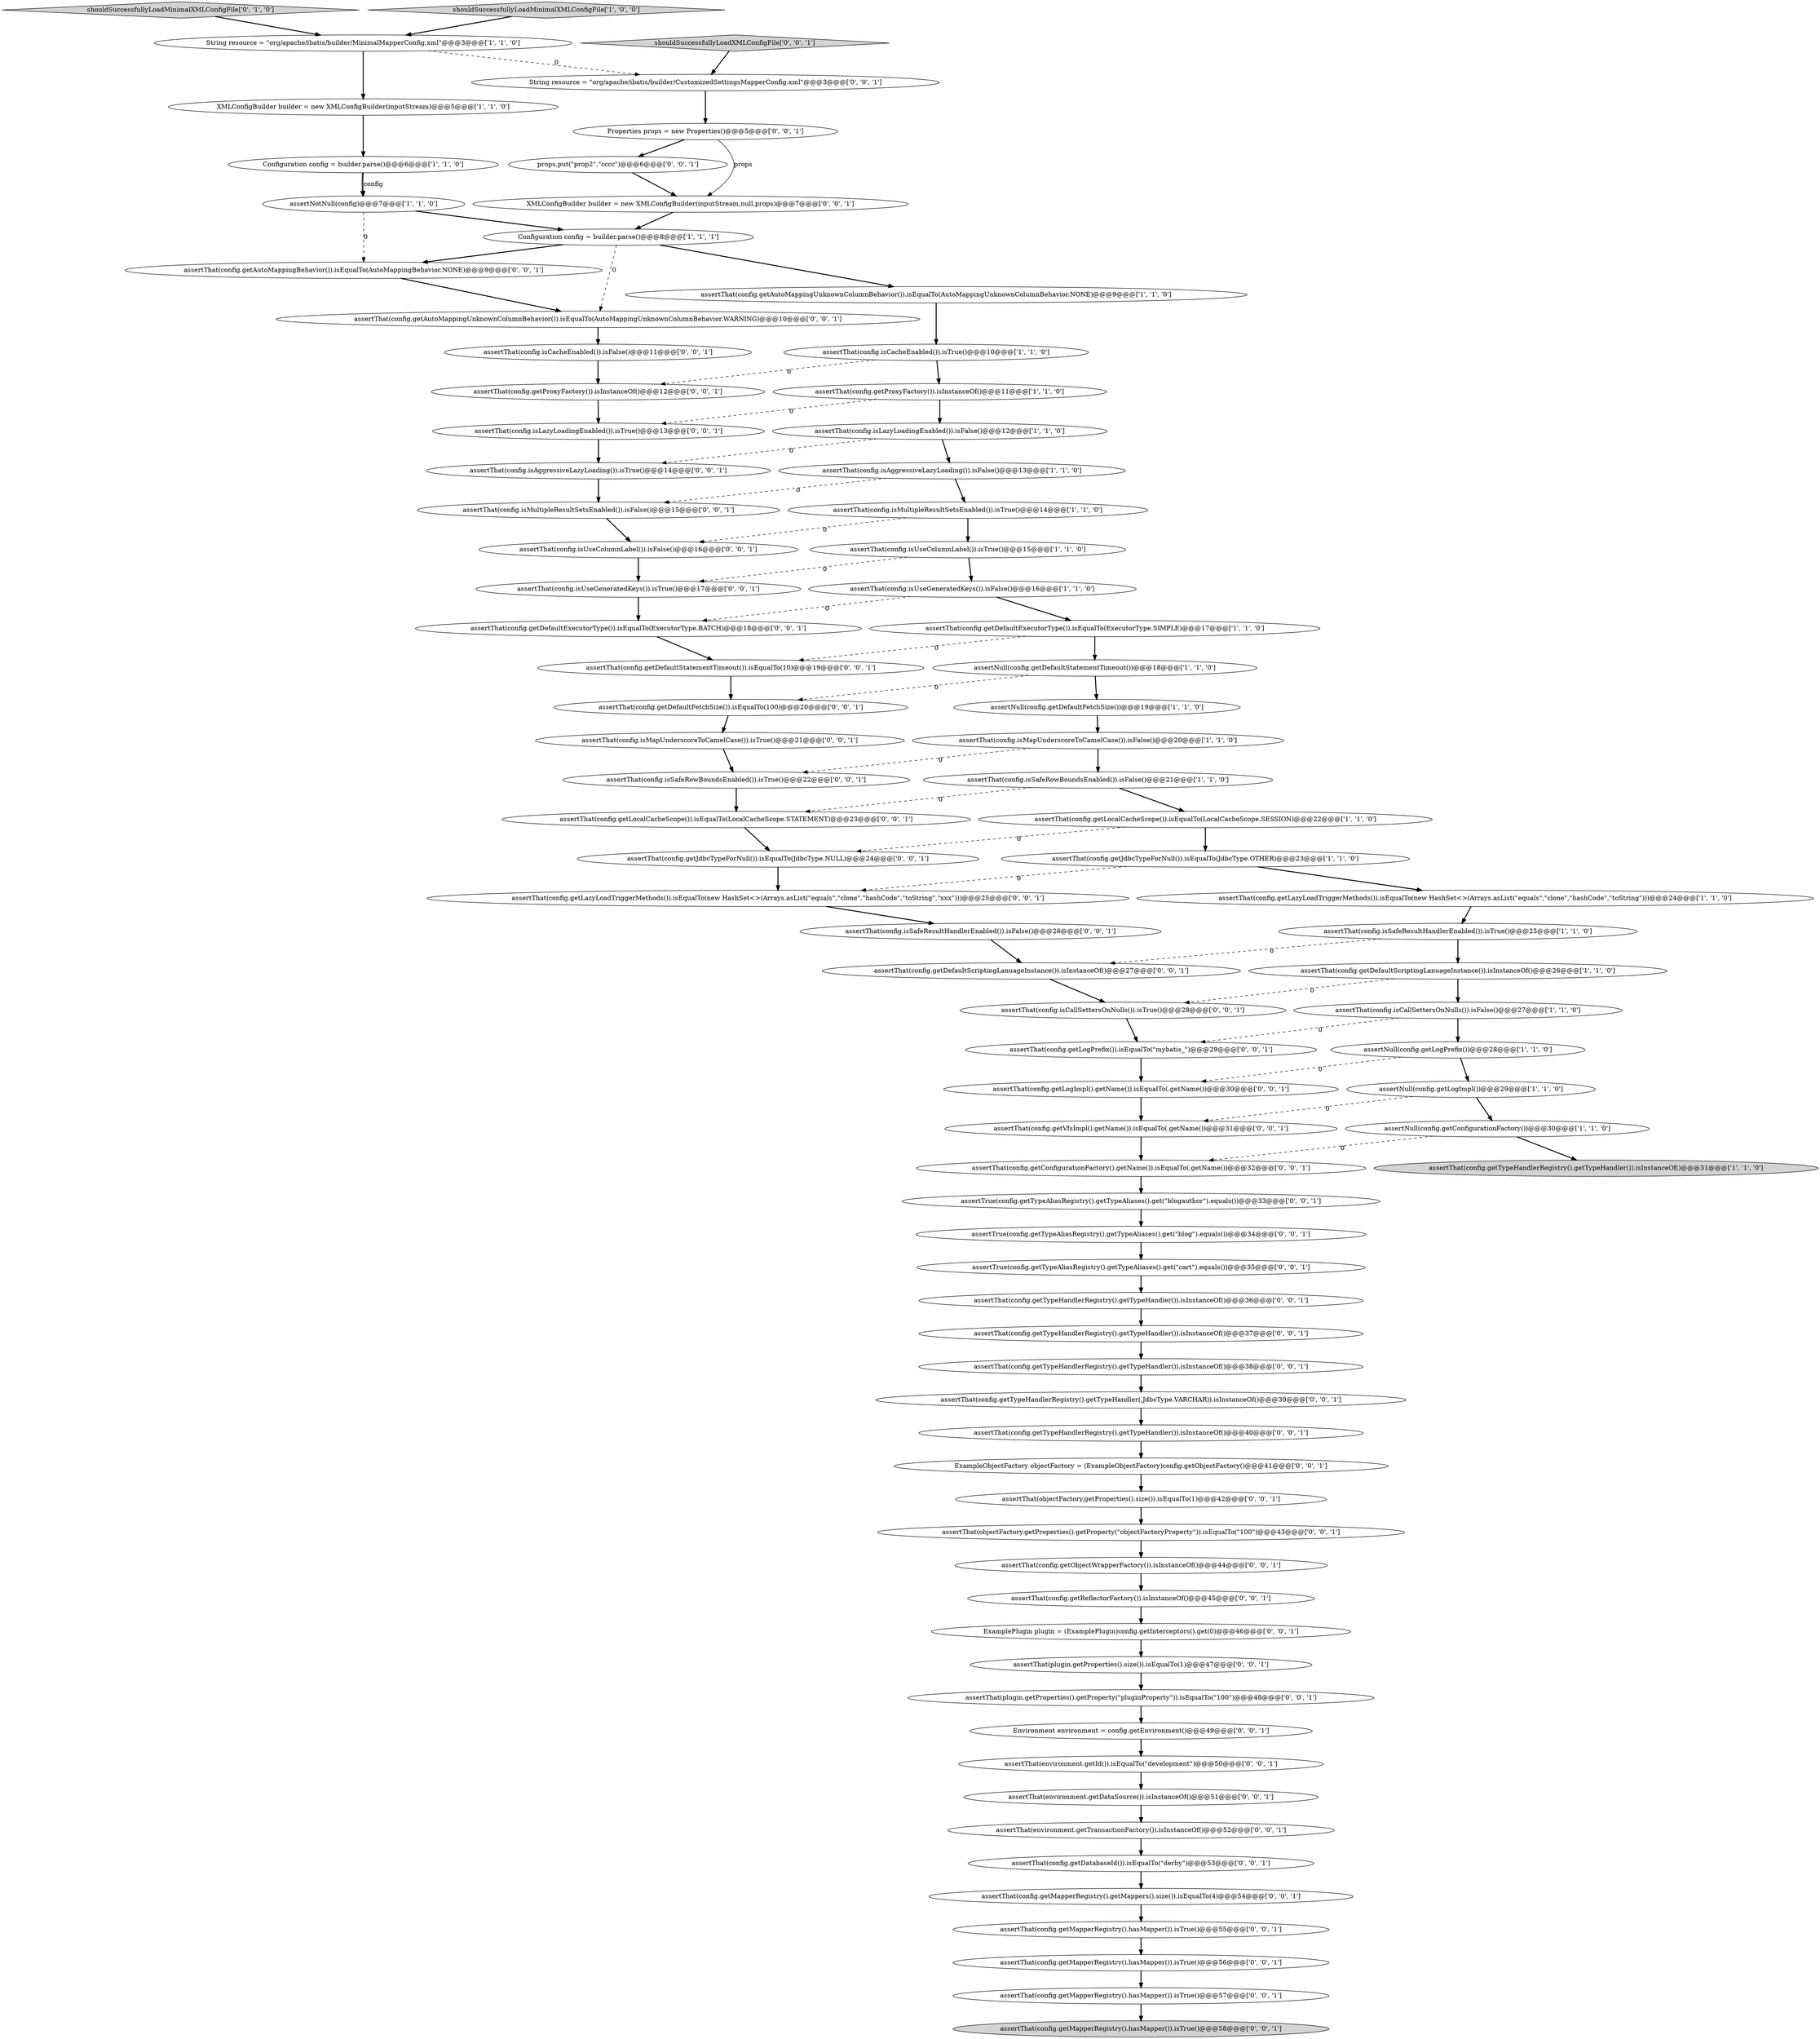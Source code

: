 digraph {
7 [style = filled, label = "XMLConfigBuilder builder = new XMLConfigBuilder(inputStream)@@@5@@@['1', '1', '0']", fillcolor = white, shape = ellipse image = "AAA0AAABBB1BBB"];
2 [style = filled, label = "assertThat(config.isAggressiveLazyLoading()).isFalse()@@@13@@@['1', '1', '0']", fillcolor = white, shape = ellipse image = "AAA0AAABBB1BBB"];
73 [style = filled, label = "assertThat(config.getObjectWrapperFactory()).isInstanceOf()@@@44@@@['0', '0', '1']", fillcolor = white, shape = ellipse image = "AAA0AAABBB3BBB"];
16 [style = filled, label = "assertThat(config.isCallSettersOnNulls()).isFalse()@@@27@@@['1', '1', '0']", fillcolor = white, shape = ellipse image = "AAA0AAABBB1BBB"];
84 [style = filled, label = "assertThat(config.getLogImpl().getName()).isEqualTo(.getName())@@@30@@@['0', '0', '1']", fillcolor = white, shape = ellipse image = "AAA0AAABBB3BBB"];
21 [style = filled, label = "assertThat(config.getLazyLoadTriggerMethods()).isEqualTo(new HashSet<>(Arrays.asList(\"equals\",\"clone\",\"hashCode\",\"toString\")))@@@24@@@['1', '1', '0']", fillcolor = white, shape = ellipse image = "AAA0AAABBB1BBB"];
29 [style = filled, label = "shouldSuccessfullyLoadMinimalXMLConfigFile['0', '1', '0']", fillcolor = lightgray, shape = diamond image = "AAA0AAABBB2BBB"];
72 [style = filled, label = "assertThat(config.isCacheEnabled()).isFalse()@@@11@@@['0', '0', '1']", fillcolor = white, shape = ellipse image = "AAA0AAABBB3BBB"];
60 [style = filled, label = "assertThat(config.getTypeHandlerRegistry().getTypeHandler(,JdbcType.VARCHAR)).isInstanceOf()@@@39@@@['0', '0', '1']", fillcolor = white, shape = ellipse image = "AAA0AAABBB3BBB"];
18 [style = filled, label = "assertThat(config.getDefaultScriptingLanuageInstance()).isInstanceOf()@@@26@@@['1', '1', '0']", fillcolor = white, shape = ellipse image = "AAA0AAABBB1BBB"];
17 [style = filled, label = "assertNull(config.getLogPrefix())@@@28@@@['1', '1', '0']", fillcolor = white, shape = ellipse image = "AAA0AAABBB1BBB"];
19 [style = filled, label = "assertThat(config.getAutoMappingUnknownColumnBehavior()).isEqualTo(AutoMappingUnknownColumnBehavior.NONE)@@@9@@@['1', '1', '0']", fillcolor = white, shape = ellipse image = "AAA0AAABBB1BBB"];
56 [style = filled, label = "assertThat(config.isSafeRowBoundsEnabled()).isTrue()@@@22@@@['0', '0', '1']", fillcolor = white, shape = ellipse image = "AAA0AAABBB3BBB"];
52 [style = filled, label = "assertThat(config.getProxyFactory()).isInstanceOf()@@@12@@@['0', '0', '1']", fillcolor = white, shape = ellipse image = "AAA0AAABBB3BBB"];
75 [style = filled, label = "assertThat(config.getAutoMappingBehavior()).isEqualTo(AutoMappingBehavior.NONE)@@@9@@@['0', '0', '1']", fillcolor = white, shape = ellipse image = "AAA0AAABBB3BBB"];
13 [style = filled, label = "assertThat(config.isUseColumnLabel()).isTrue()@@@15@@@['1', '1', '0']", fillcolor = white, shape = ellipse image = "AAA0AAABBB1BBB"];
71 [style = filled, label = "assertThat(config.getMapperRegistry().hasMapper()).isTrue()@@@58@@@['0', '0', '1']", fillcolor = lightgray, shape = ellipse image = "AAA0AAABBB3BBB"];
44 [style = filled, label = "assertThat(objectFactory.getProperties().size()).isEqualTo(1)@@@42@@@['0', '0', '1']", fillcolor = white, shape = ellipse image = "AAA0AAABBB3BBB"];
40 [style = filled, label = "assertThat(config.getMapperRegistry().hasMapper()).isTrue()@@@55@@@['0', '0', '1']", fillcolor = white, shape = ellipse image = "AAA0AAABBB3BBB"];
31 [style = filled, label = "assertThat(environment.getTransactionFactory()).isInstanceOf()@@@52@@@['0', '0', '1']", fillcolor = white, shape = ellipse image = "AAA0AAABBB3BBB"];
66 [style = filled, label = "assertThat(config.isSafeResultHandlerEnabled()).isFalse()@@@26@@@['0', '0', '1']", fillcolor = white, shape = ellipse image = "AAA0AAABBB3BBB"];
55 [style = filled, label = "assertThat(config.getDefaultFetchSize()).isEqualTo(100)@@@20@@@['0', '0', '1']", fillcolor = white, shape = ellipse image = "AAA0AAABBB3BBB"];
53 [style = filled, label = "assertThat(config.getTypeHandlerRegistry().getTypeHandler()).isInstanceOf()@@@37@@@['0', '0', '1']", fillcolor = white, shape = ellipse image = "AAA0AAABBB3BBB"];
46 [style = filled, label = "assertThat(config.isLazyLoadingEnabled()).isTrue()@@@13@@@['0', '0', '1']", fillcolor = white, shape = ellipse image = "AAA0AAABBB3BBB"];
79 [style = filled, label = "assertThat(config.getDatabaseId()).isEqualTo(\"derby\")@@@53@@@['0', '0', '1']", fillcolor = white, shape = ellipse image = "AAA0AAABBB3BBB"];
15 [style = filled, label = "assertThat(config.isMapUnderscoreToCamelCase()).isFalse()@@@20@@@['1', '1', '0']", fillcolor = white, shape = ellipse image = "AAA0AAABBB1BBB"];
58 [style = filled, label = "assertTrue(config.getTypeAliasRegistry().getTypeAliases().get(\"blogauthor\").equals())@@@33@@@['0', '0', '1']", fillcolor = white, shape = ellipse image = "AAA0AAABBB3BBB"];
74 [style = filled, label = "assertThat(environment.getDataSource()).isInstanceOf()@@@51@@@['0', '0', '1']", fillcolor = white, shape = ellipse image = "AAA0AAABBB3BBB"];
39 [style = filled, label = "assertThat(config.getTypeHandlerRegistry().getTypeHandler()).isInstanceOf()@@@38@@@['0', '0', '1']", fillcolor = white, shape = ellipse image = "AAA0AAABBB3BBB"];
76 [style = filled, label = "assertThat(config.getLocalCacheScope()).isEqualTo(LocalCacheScope.STATEMENT)@@@23@@@['0', '0', '1']", fillcolor = white, shape = ellipse image = "AAA0AAABBB3BBB"];
1 [style = filled, label = "assertThat(config.isLazyLoadingEnabled()).isFalse()@@@12@@@['1', '1', '0']", fillcolor = white, shape = ellipse image = "AAA0AAABBB1BBB"];
68 [style = filled, label = "assertThat(config.getLazyLoadTriggerMethods()).isEqualTo(new HashSet<>(Arrays.asList(\"equals\",\"clone\",\"hashCode\",\"toString\",\"xxx\")))@@@25@@@['0', '0', '1']", fillcolor = white, shape = ellipse image = "AAA0AAABBB3BBB"];
41 [style = filled, label = "String resource = \"org/apache/ibatis/builder/CustomizedSettingsMapperConfig.xml\"@@@3@@@['0', '0', '1']", fillcolor = white, shape = ellipse image = "AAA0AAABBB3BBB"];
22 [style = filled, label = "assertThat(config.getProxyFactory()).isInstanceOf()@@@11@@@['1', '1', '0']", fillcolor = white, shape = ellipse image = "AAA0AAABBB1BBB"];
49 [style = filled, label = "assertTrue(config.getTypeAliasRegistry().getTypeAliases().get(\"blog\").equals())@@@34@@@['0', '0', '1']", fillcolor = white, shape = ellipse image = "AAA0AAABBB3BBB"];
81 [style = filled, label = "props.put(\"prop2\",\"cccc\")@@@6@@@['0', '0', '1']", fillcolor = white, shape = ellipse image = "AAA0AAABBB3BBB"];
54 [style = filled, label = "assertThat(config.getAutoMappingUnknownColumnBehavior()).isEqualTo(AutoMappingUnknownColumnBehavior.WARNING)@@@10@@@['0', '0', '1']", fillcolor = white, shape = ellipse image = "AAA0AAABBB3BBB"];
11 [style = filled, label = "Configuration config = builder.parse()@@@8@@@['1', '1', '1']", fillcolor = white, shape = ellipse image = "AAA0AAABBB1BBB"];
14 [style = filled, label = "assertNull(config.getConfigurationFactory())@@@30@@@['1', '1', '0']", fillcolor = white, shape = ellipse image = "AAA0AAABBB1BBB"];
9 [style = filled, label = "assertThat(config.isMultipleResultSetsEnabled()).isTrue()@@@14@@@['1', '1', '0']", fillcolor = white, shape = ellipse image = "AAA0AAABBB1BBB"];
10 [style = filled, label = "assertNull(config.getDefaultStatementTimeout())@@@18@@@['1', '1', '0']", fillcolor = white, shape = ellipse image = "AAA0AAABBB1BBB"];
70 [style = filled, label = "assertThat(config.getMapperRegistry().hasMapper()).isTrue()@@@57@@@['0', '0', '1']", fillcolor = white, shape = ellipse image = "AAA0AAABBB3BBB"];
64 [style = filled, label = "ExampleObjectFactory objectFactory = (ExampleObjectFactory)config.getObjectFactory()@@@41@@@['0', '0', '1']", fillcolor = white, shape = ellipse image = "AAA0AAABBB3BBB"];
67 [style = filled, label = "assertThat(plugin.getProperties().getProperty(\"pluginProperty\")).isEqualTo(\"100\")@@@48@@@['0', '0', '1']", fillcolor = white, shape = ellipse image = "AAA0AAABBB3BBB"];
61 [style = filled, label = "assertThat(config.isMultipleResultSetsEnabled()).isFalse()@@@15@@@['0', '0', '1']", fillcolor = white, shape = ellipse image = "AAA0AAABBB3BBB"];
0 [style = filled, label = "assertThat(config.isCacheEnabled()).isTrue()@@@10@@@['1', '1', '0']", fillcolor = white, shape = ellipse image = "AAA0AAABBB1BBB"];
5 [style = filled, label = "assertNull(config.getDefaultFetchSize())@@@19@@@['1', '1', '0']", fillcolor = white, shape = ellipse image = "AAA0AAABBB1BBB"];
63 [style = filled, label = "Properties props = new Properties()@@@5@@@['0', '0', '1']", fillcolor = white, shape = ellipse image = "AAA0AAABBB3BBB"];
69 [style = filled, label = "assertThat(config.getMapperRegistry().getMappers().size()).isEqualTo(4)@@@54@@@['0', '0', '1']", fillcolor = white, shape = ellipse image = "AAA0AAABBB3BBB"];
23 [style = filled, label = "assertThat(config.getLocalCacheScope()).isEqualTo(LocalCacheScope.SESSION)@@@22@@@['1', '1', '0']", fillcolor = white, shape = ellipse image = "AAA0AAABBB1BBB"];
83 [style = filled, label = "assertThat(config.isAggressiveLazyLoading()).isTrue()@@@14@@@['0', '0', '1']", fillcolor = white, shape = ellipse image = "AAA0AAABBB3BBB"];
25 [style = filled, label = "shouldSuccessfullyLoadMinimalXMLConfigFile['1', '0', '0']", fillcolor = lightgray, shape = diamond image = "AAA0AAABBB1BBB"];
35 [style = filled, label = "assertThat(config.isUseGeneratedKeys()).isTrue()@@@17@@@['0', '0', '1']", fillcolor = white, shape = ellipse image = "AAA0AAABBB3BBB"];
12 [style = filled, label = "assertThat(config.isUseGeneratedKeys()).isFalse()@@@16@@@['1', '1', '0']", fillcolor = white, shape = ellipse image = "AAA0AAABBB1BBB"];
80 [style = filled, label = "assertThat(config.getMapperRegistry().hasMapper()).isTrue()@@@56@@@['0', '0', '1']", fillcolor = white, shape = ellipse image = "AAA0AAABBB3BBB"];
45 [style = filled, label = "assertThat(config.getReflectorFactory()).isInstanceOf()@@@45@@@['0', '0', '1']", fillcolor = white, shape = ellipse image = "AAA0AAABBB3BBB"];
47 [style = filled, label = "assertThat(environment.getId()).isEqualTo(\"development\")@@@50@@@['0', '0', '1']", fillcolor = white, shape = ellipse image = "AAA0AAABBB3BBB"];
77 [style = filled, label = "ExamplePlugin plugin = (ExamplePlugin)config.getInterceptors().get(0)@@@46@@@['0', '0', '1']", fillcolor = white, shape = ellipse image = "AAA0AAABBB3BBB"];
27 [style = filled, label = "assertThat(config.getDefaultExecutorType()).isEqualTo(ExecutorType.SIMPLE)@@@17@@@['1', '1', '0']", fillcolor = white, shape = ellipse image = "AAA0AAABBB1BBB"];
26 [style = filled, label = "assertNotNull(config)@@@7@@@['1', '1', '0']", fillcolor = white, shape = ellipse image = "AAA0AAABBB1BBB"];
59 [style = filled, label = "assertThat(config.getVfsImpl().getName()).isEqualTo(.getName())@@@31@@@['0', '0', '1']", fillcolor = white, shape = ellipse image = "AAA0AAABBB3BBB"];
20 [style = filled, label = "String resource = \"org/apache/ibatis/builder/MinimalMapperConfig.xml\"@@@3@@@['1', '1', '0']", fillcolor = white, shape = ellipse image = "AAA0AAABBB1BBB"];
3 [style = filled, label = "assertThat(config.getJdbcTypeForNull()).isEqualTo(JdbcType.OTHER)@@@23@@@['1', '1', '0']", fillcolor = white, shape = ellipse image = "AAA0AAABBB1BBB"];
24 [style = filled, label = "assertThat(config.getTypeHandlerRegistry().getTypeHandler()).isInstanceOf()@@@31@@@['1', '1', '0']", fillcolor = lightgray, shape = ellipse image = "AAA0AAABBB1BBB"];
32 [style = filled, label = "assertThat(config.getConfigurationFactory().getName()).isEqualTo(.getName())@@@32@@@['0', '0', '1']", fillcolor = white, shape = ellipse image = "AAA0AAABBB3BBB"];
34 [style = filled, label = "assertThat(config.isCallSettersOnNulls()).isTrue()@@@28@@@['0', '0', '1']", fillcolor = white, shape = ellipse image = "AAA0AAABBB3BBB"];
6 [style = filled, label = "assertThat(config.isSafeRowBoundsEnabled()).isFalse()@@@21@@@['1', '1', '0']", fillcolor = white, shape = ellipse image = "AAA0AAABBB1BBB"];
48 [style = filled, label = "shouldSuccessfullyLoadXMLConfigFile['0', '0', '1']", fillcolor = lightgray, shape = diamond image = "AAA0AAABBB3BBB"];
50 [style = filled, label = "assertThat(config.getJdbcTypeForNull()).isEqualTo(JdbcType.NULL)@@@24@@@['0', '0', '1']", fillcolor = white, shape = ellipse image = "AAA0AAABBB3BBB"];
62 [style = filled, label = "assertThat(config.getTypeHandlerRegistry().getTypeHandler()).isInstanceOf()@@@40@@@['0', '0', '1']", fillcolor = white, shape = ellipse image = "AAA0AAABBB3BBB"];
82 [style = filled, label = "XMLConfigBuilder builder = new XMLConfigBuilder(inputStream,null,props)@@@7@@@['0', '0', '1']", fillcolor = white, shape = ellipse image = "AAA0AAABBB3BBB"];
8 [style = filled, label = "assertNull(config.getLogImpl())@@@29@@@['1', '1', '0']", fillcolor = white, shape = ellipse image = "AAA0AAABBB1BBB"];
57 [style = filled, label = "assertThat(config.getDefaultStatementTimeout()).isEqualTo(10)@@@19@@@['0', '0', '1']", fillcolor = white, shape = ellipse image = "AAA0AAABBB3BBB"];
30 [style = filled, label = "assertThat(config.getTypeHandlerRegistry().getTypeHandler()).isInstanceOf()@@@36@@@['0', '0', '1']", fillcolor = white, shape = ellipse image = "AAA0AAABBB3BBB"];
78 [style = filled, label = "Environment environment = config.getEnvironment()@@@49@@@['0', '0', '1']", fillcolor = white, shape = ellipse image = "AAA0AAABBB3BBB"];
33 [style = filled, label = "assertThat(config.getDefaultScriptingLanuageInstance()).isInstanceOf()@@@27@@@['0', '0', '1']", fillcolor = white, shape = ellipse image = "AAA0AAABBB3BBB"];
38 [style = filled, label = "assertThat(config.isMapUnderscoreToCamelCase()).isTrue()@@@21@@@['0', '0', '1']", fillcolor = white, shape = ellipse image = "AAA0AAABBB3BBB"];
28 [style = filled, label = "assertThat(config.isSafeResultHandlerEnabled()).isTrue()@@@25@@@['1', '1', '0']", fillcolor = white, shape = ellipse image = "AAA0AAABBB1BBB"];
51 [style = filled, label = "assertThat(objectFactory.getProperties().getProperty(\"objectFactoryProperty\")).isEqualTo(\"100\")@@@43@@@['0', '0', '1']", fillcolor = white, shape = ellipse image = "AAA0AAABBB3BBB"];
36 [style = filled, label = "assertThat(config.isUseColumnLabel()).isFalse()@@@16@@@['0', '0', '1']", fillcolor = white, shape = ellipse image = "AAA0AAABBB3BBB"];
43 [style = filled, label = "assertThat(config.getLogPrefix()).isEqualTo(\"mybatis_\")@@@29@@@['0', '0', '1']", fillcolor = white, shape = ellipse image = "AAA0AAABBB3BBB"];
4 [style = filled, label = "Configuration config = builder.parse()@@@6@@@['1', '1', '0']", fillcolor = white, shape = ellipse image = "AAA0AAABBB1BBB"];
65 [style = filled, label = "assertThat(plugin.getProperties().size()).isEqualTo(1)@@@47@@@['0', '0', '1']", fillcolor = white, shape = ellipse image = "AAA0AAABBB3BBB"];
37 [style = filled, label = "assertTrue(config.getTypeAliasRegistry().getTypeAliases().get(\"cart\").equals())@@@35@@@['0', '0', '1']", fillcolor = white, shape = ellipse image = "AAA0AAABBB3BBB"];
42 [style = filled, label = "assertThat(config.getDefaultExecutorType()).isEqualTo(ExecutorType.BATCH)@@@18@@@['0', '0', '1']", fillcolor = white, shape = ellipse image = "AAA0AAABBB3BBB"];
38->56 [style = bold, label=""];
8->14 [style = bold, label=""];
12->27 [style = bold, label=""];
79->69 [style = bold, label=""];
63->82 [style = solid, label="props"];
20->7 [style = bold, label=""];
4->26 [style = bold, label=""];
72->52 [style = bold, label=""];
81->82 [style = bold, label=""];
35->42 [style = bold, label=""];
69->40 [style = bold, label=""];
50->68 [style = bold, label=""];
33->34 [style = bold, label=""];
70->71 [style = bold, label=""];
19->0 [style = bold, label=""];
14->24 [style = bold, label=""];
22->46 [style = dashed, label="0"];
15->6 [style = bold, label=""];
26->75 [style = dashed, label="0"];
65->67 [style = bold, label=""];
13->12 [style = bold, label=""];
37->30 [style = bold, label=""];
68->66 [style = bold, label=""];
54->72 [style = bold, label=""];
15->56 [style = dashed, label="0"];
6->76 [style = dashed, label="0"];
28->18 [style = bold, label=""];
17->8 [style = bold, label=""];
57->55 [style = bold, label=""];
2->61 [style = dashed, label="0"];
1->2 [style = bold, label=""];
10->5 [style = bold, label=""];
36->35 [style = bold, label=""];
82->11 [style = bold, label=""];
55->38 [style = bold, label=""];
74->31 [style = bold, label=""];
43->84 [style = bold, label=""];
0->22 [style = bold, label=""];
39->60 [style = bold, label=""];
1->83 [style = dashed, label="0"];
13->35 [style = dashed, label="0"];
31->79 [style = bold, label=""];
84->59 [style = bold, label=""];
73->45 [style = bold, label=""];
58->49 [style = bold, label=""];
78->47 [style = bold, label=""];
76->50 [style = bold, label=""];
56->76 [style = bold, label=""];
49->37 [style = bold, label=""];
61->36 [style = bold, label=""];
22->1 [style = bold, label=""];
6->23 [style = bold, label=""];
44->51 [style = bold, label=""];
20->41 [style = dashed, label="0"];
0->52 [style = dashed, label="0"];
23->50 [style = dashed, label="0"];
27->57 [style = dashed, label="0"];
46->83 [style = bold, label=""];
52->46 [style = bold, label=""];
3->21 [style = bold, label=""];
41->63 [style = bold, label=""];
47->74 [style = bold, label=""];
17->84 [style = dashed, label="0"];
77->65 [style = bold, label=""];
2->9 [style = bold, label=""];
8->59 [style = dashed, label="0"];
14->32 [style = dashed, label="0"];
32->58 [style = bold, label=""];
26->11 [style = bold, label=""];
11->19 [style = bold, label=""];
18->16 [style = bold, label=""];
42->57 [style = bold, label=""];
16->17 [style = bold, label=""];
11->75 [style = bold, label=""];
67->78 [style = bold, label=""];
34->43 [style = bold, label=""];
30->53 [style = bold, label=""];
29->20 [style = bold, label=""];
11->54 [style = dashed, label="0"];
64->44 [style = bold, label=""];
45->77 [style = bold, label=""];
23->3 [style = bold, label=""];
63->81 [style = bold, label=""];
28->33 [style = dashed, label="0"];
16->43 [style = dashed, label="0"];
12->42 [style = dashed, label="0"];
4->26 [style = solid, label="config"];
51->73 [style = bold, label=""];
3->68 [style = dashed, label="0"];
25->20 [style = bold, label=""];
62->64 [style = bold, label=""];
9->13 [style = bold, label=""];
75->54 [style = bold, label=""];
66->33 [style = bold, label=""];
10->55 [style = dashed, label="0"];
48->41 [style = bold, label=""];
80->70 [style = bold, label=""];
18->34 [style = dashed, label="0"];
83->61 [style = bold, label=""];
60->62 [style = bold, label=""];
9->36 [style = dashed, label="0"];
7->4 [style = bold, label=""];
27->10 [style = bold, label=""];
53->39 [style = bold, label=""];
59->32 [style = bold, label=""];
40->80 [style = bold, label=""];
21->28 [style = bold, label=""];
5->15 [style = bold, label=""];
}
